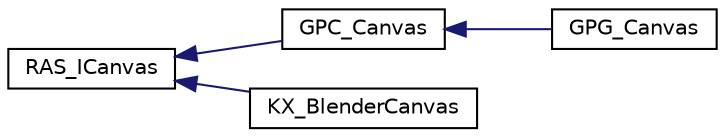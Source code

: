 digraph G
{
  edge [fontname="Helvetica",fontsize="10",labelfontname="Helvetica",labelfontsize="10"];
  node [fontname="Helvetica",fontsize="10",shape=record];
  rankdir=LR;
  Node1 [label="RAS_ICanvas",height=0.2,width=0.4,color="black", fillcolor="white", style="filled",URL="$d5/df6/classRAS__ICanvas.html"];
  Node1 -> Node2 [dir=back,color="midnightblue",fontsize="10",style="solid",fontname="Helvetica"];
  Node2 [label="GPC_Canvas",height=0.2,width=0.4,color="black", fillcolor="white", style="filled",URL="$df/dfa/classGPC__Canvas.html"];
  Node2 -> Node3 [dir=back,color="midnightblue",fontsize="10",style="solid",fontname="Helvetica"];
  Node3 [label="GPG_Canvas",height=0.2,width=0.4,color="black", fillcolor="white", style="filled",URL="$d6/dc6/classGPG__Canvas.html"];
  Node1 -> Node4 [dir=back,color="midnightblue",fontsize="10",style="solid",fontname="Helvetica"];
  Node4 [label="KX_BlenderCanvas",height=0.2,width=0.4,color="black", fillcolor="white", style="filled",URL="$dc/d37/classKX__BlenderCanvas.html"];
}
